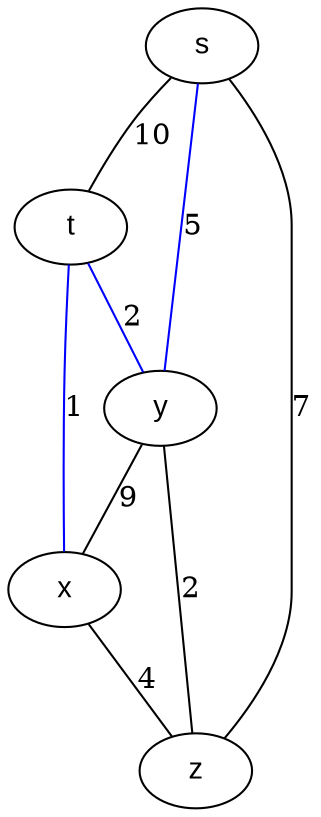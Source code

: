 strict graph {
    node [fontname="Arial"];
    "s" -- "t"[label=10];
    "s" -- "y"[color="blue",label=5];
    "s" -- "z"[label=7];
    "t" -- "s"[label=10];
    "t" -- "x"[color="blue",label=1];
    "t" -- "y"[label=2];
    "y" -- "s"[label=5];
    "y" -- "t"[color="blue",label=2];
    "y" -- "x"[label=9];
    "y" -- "z"[label=2];
    "x" -- "t"[label=1];
    "x" -- "z"[label=4];
    "x" -- "y"[label=9];
    "z" -- "x"[label=4];
    "z" -- "y"[label=2];
    "z" -- "s"[label=7];
}
